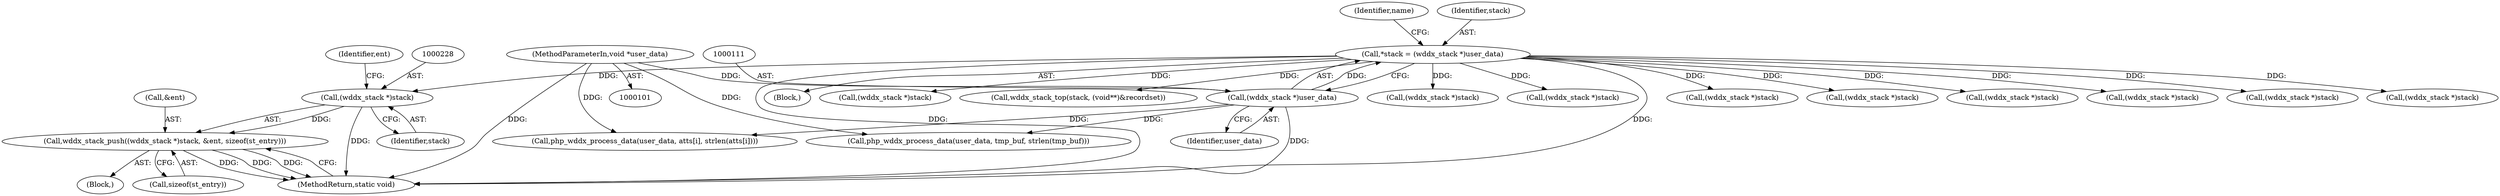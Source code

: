 digraph "0_php-src_c4cca4c20e75359c9a13a1f9a36cb7b4e9601d29?w=1@pointer" {
"1000227" [label="(Call,(wddx_stack *)stack)"];
"1000108" [label="(Call,*stack = (wddx_stack *)user_data)"];
"1000110" [label="(Call,(wddx_stack *)user_data)"];
"1000102" [label="(MethodParameterIn,void *user_data)"];
"1000226" [label="(Call,wddx_stack_push((wddx_stack *)stack, &ent, sizeof(st_entry)))"];
"1000226" [label="(Call,wddx_stack_push((wddx_stack *)stack, &ent, sizeof(st_entry)))"];
"1000116" [label="(Identifier,name)"];
"1000711" [label="(Call,(wddx_stack *)stack)"];
"1000394" [label="(Call,(wddx_stack *)stack)"];
"1000230" [label="(Call,&ent)"];
"1000822" [label="(Call,(wddx_stack *)stack)"];
"1000401" [label="(Call,php_wddx_process_data(user_data, atts[i], strlen(atts[i])))"];
"1000470" [label="(Call,(wddx_stack *)stack)"];
"1000287" [label="(Call,php_wddx_process_data(user_data, tmp_buf, strlen(tmp_buf)))"];
"1000109" [label="(Identifier,stack)"];
"1000864" [label="(MethodReturn,static void)"];
"1000327" [label="(Call,(wddx_stack *)stack)"];
"1000857" [label="(Call,(wddx_stack *)stack)"];
"1000193" [label="(Block,)"];
"1000437" [label="(Call,(wddx_stack *)stack)"];
"1000180" [label="(Call,(wddx_stack *)stack)"];
"1000108" [label="(Call,*stack = (wddx_stack *)user_data)"];
"1000229" [label="(Identifier,stack)"];
"1000112" [label="(Identifier,user_data)"];
"1000231" [label="(Identifier,ent)"];
"1000102" [label="(MethodParameterIn,void *user_data)"];
"1000105" [label="(Block,)"];
"1000232" [label="(Call,sizeof(st_entry))"];
"1000110" [label="(Call,(wddx_stack *)user_data)"];
"1000503" [label="(Call,(wddx_stack *)stack)"];
"1000227" [label="(Call,(wddx_stack *)stack)"];
"1000778" [label="(Call,wddx_stack_top(stack, (void**)&recordset))"];
"1000227" -> "1000226"  [label="AST: "];
"1000227" -> "1000229"  [label="CFG: "];
"1000228" -> "1000227"  [label="AST: "];
"1000229" -> "1000227"  [label="AST: "];
"1000231" -> "1000227"  [label="CFG: "];
"1000227" -> "1000864"  [label="DDG: "];
"1000227" -> "1000226"  [label="DDG: "];
"1000108" -> "1000227"  [label="DDG: "];
"1000108" -> "1000105"  [label="AST: "];
"1000108" -> "1000110"  [label="CFG: "];
"1000109" -> "1000108"  [label="AST: "];
"1000110" -> "1000108"  [label="AST: "];
"1000116" -> "1000108"  [label="CFG: "];
"1000108" -> "1000864"  [label="DDG: "];
"1000108" -> "1000864"  [label="DDG: "];
"1000110" -> "1000108"  [label="DDG: "];
"1000108" -> "1000180"  [label="DDG: "];
"1000108" -> "1000327"  [label="DDG: "];
"1000108" -> "1000394"  [label="DDG: "];
"1000108" -> "1000437"  [label="DDG: "];
"1000108" -> "1000470"  [label="DDG: "];
"1000108" -> "1000503"  [label="DDG: "];
"1000108" -> "1000711"  [label="DDG: "];
"1000108" -> "1000778"  [label="DDG: "];
"1000108" -> "1000822"  [label="DDG: "];
"1000108" -> "1000857"  [label="DDG: "];
"1000110" -> "1000112"  [label="CFG: "];
"1000111" -> "1000110"  [label="AST: "];
"1000112" -> "1000110"  [label="AST: "];
"1000110" -> "1000864"  [label="DDG: "];
"1000102" -> "1000110"  [label="DDG: "];
"1000110" -> "1000287"  [label="DDG: "];
"1000110" -> "1000401"  [label="DDG: "];
"1000102" -> "1000101"  [label="AST: "];
"1000102" -> "1000864"  [label="DDG: "];
"1000102" -> "1000287"  [label="DDG: "];
"1000102" -> "1000401"  [label="DDG: "];
"1000226" -> "1000193"  [label="AST: "];
"1000226" -> "1000232"  [label="CFG: "];
"1000230" -> "1000226"  [label="AST: "];
"1000232" -> "1000226"  [label="AST: "];
"1000864" -> "1000226"  [label="CFG: "];
"1000226" -> "1000864"  [label="DDG: "];
"1000226" -> "1000864"  [label="DDG: "];
"1000226" -> "1000864"  [label="DDG: "];
}
